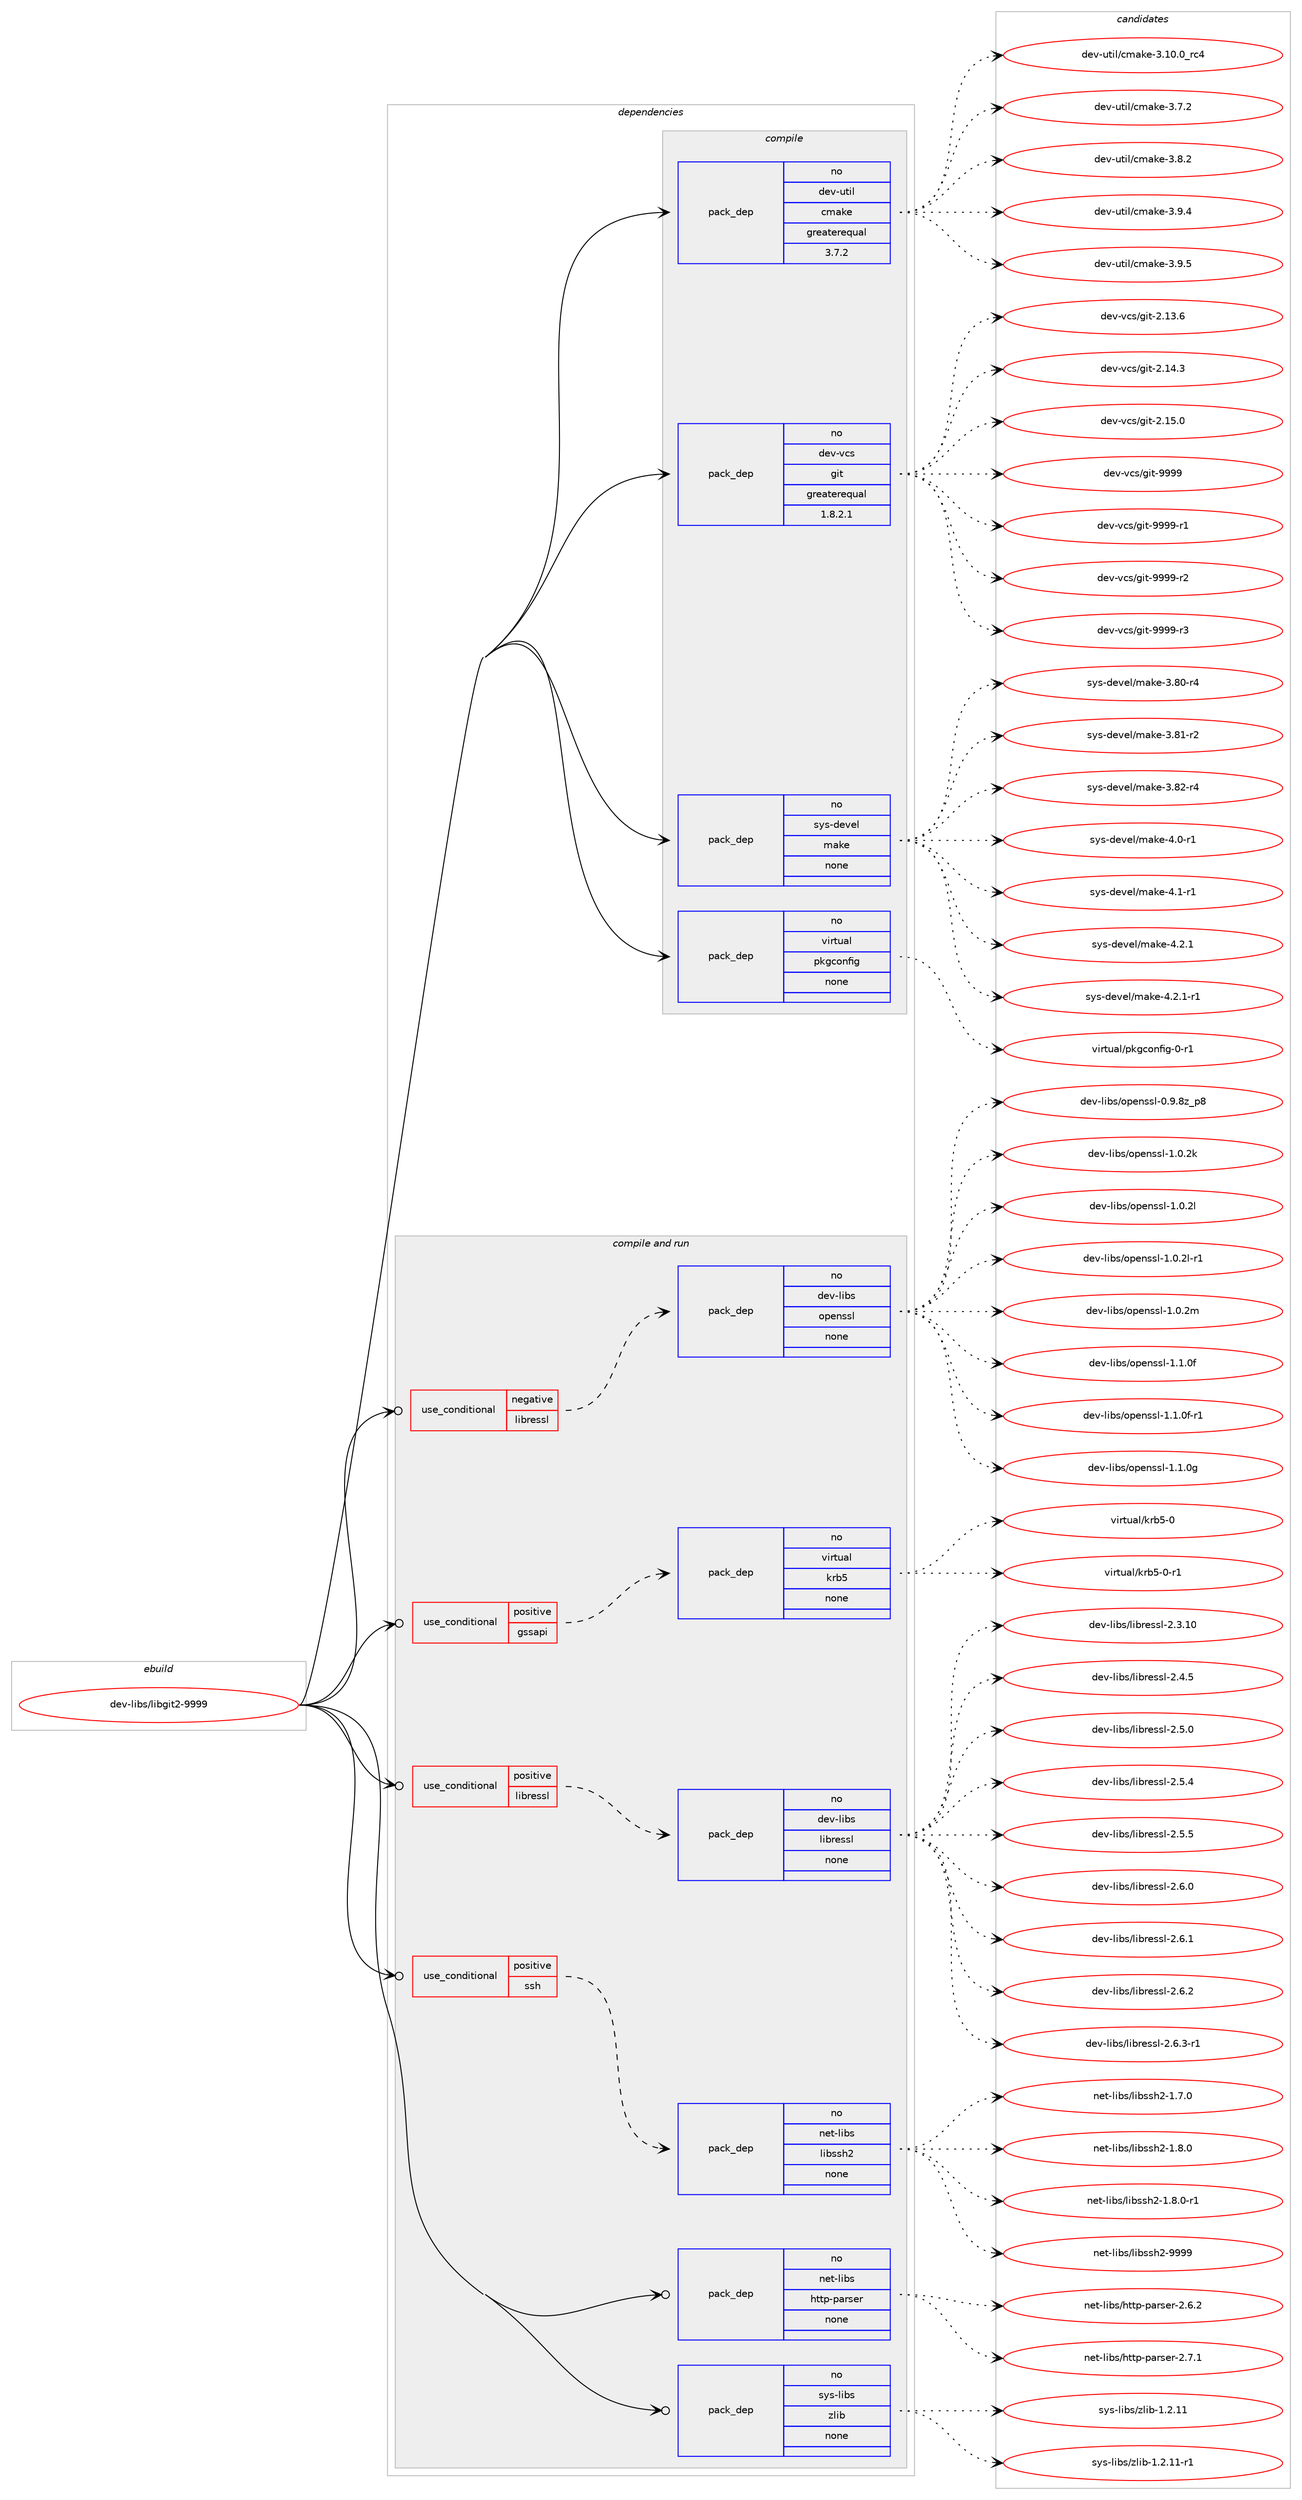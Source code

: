 digraph prolog {

# *************
# Graph options
# *************

newrank=true;
concentrate=true;
compound=true;
graph [rankdir=LR,fontname=Helvetica,fontsize=10,ranksep=1.5];#, ranksep=2.5, nodesep=0.2];
edge  [arrowhead=vee];
node  [fontname=Helvetica,fontsize=10];

# **********
# The ebuild
# **********

subgraph cluster_leftcol {
color=gray;
rank=same;
label=<<i>ebuild</i>>;
id [label="dev-libs/libgit2-9999", color=red, width=4, href="../dev-libs/libgit2-9999.svg"];
}

# ****************
# The dependencies
# ****************

subgraph cluster_midcol {
color=gray;
label=<<i>dependencies</i>>;
subgraph cluster_compile {
fillcolor="#eeeeee";
style=filled;
label=<<i>compile</i>>;
subgraph pack86866 {
dependency115146 [label=<<TABLE BORDER="0" CELLBORDER="1" CELLSPACING="0" CELLPADDING="4" WIDTH="220"><TR><TD ROWSPAN="6" CELLPADDING="30">pack_dep</TD></TR><TR><TD WIDTH="110">no</TD></TR><TR><TD>dev-util</TD></TR><TR><TD>cmake</TD></TR><TR><TD>greaterequal</TD></TR><TR><TD>3.7.2</TD></TR></TABLE>>, shape=none, color=blue];
}
id:e -> dependency115146:w [weight=20,style="solid",arrowhead="vee"];
subgraph pack86867 {
dependency115147 [label=<<TABLE BORDER="0" CELLBORDER="1" CELLSPACING="0" CELLPADDING="4" WIDTH="220"><TR><TD ROWSPAN="6" CELLPADDING="30">pack_dep</TD></TR><TR><TD WIDTH="110">no</TD></TR><TR><TD>dev-vcs</TD></TR><TR><TD>git</TD></TR><TR><TD>greaterequal</TD></TR><TR><TD>1.8.2.1</TD></TR></TABLE>>, shape=none, color=blue];
}
id:e -> dependency115147:w [weight=20,style="solid",arrowhead="vee"];
subgraph pack86868 {
dependency115148 [label=<<TABLE BORDER="0" CELLBORDER="1" CELLSPACING="0" CELLPADDING="4" WIDTH="220"><TR><TD ROWSPAN="6" CELLPADDING="30">pack_dep</TD></TR><TR><TD WIDTH="110">no</TD></TR><TR><TD>sys-devel</TD></TR><TR><TD>make</TD></TR><TR><TD>none</TD></TR><TR><TD></TD></TR></TABLE>>, shape=none, color=blue];
}
id:e -> dependency115148:w [weight=20,style="solid",arrowhead="vee"];
subgraph pack86869 {
dependency115149 [label=<<TABLE BORDER="0" CELLBORDER="1" CELLSPACING="0" CELLPADDING="4" WIDTH="220"><TR><TD ROWSPAN="6" CELLPADDING="30">pack_dep</TD></TR><TR><TD WIDTH="110">no</TD></TR><TR><TD>virtual</TD></TR><TR><TD>pkgconfig</TD></TR><TR><TD>none</TD></TR><TR><TD></TD></TR></TABLE>>, shape=none, color=blue];
}
id:e -> dependency115149:w [weight=20,style="solid",arrowhead="vee"];
}
subgraph cluster_compileandrun {
fillcolor="#eeeeee";
style=filled;
label=<<i>compile and run</i>>;
subgraph cond24882 {
dependency115150 [label=<<TABLE BORDER="0" CELLBORDER="1" CELLSPACING="0" CELLPADDING="4"><TR><TD ROWSPAN="3" CELLPADDING="10">use_conditional</TD></TR><TR><TD>negative</TD></TR><TR><TD>libressl</TD></TR></TABLE>>, shape=none, color=red];
subgraph pack86870 {
dependency115151 [label=<<TABLE BORDER="0" CELLBORDER="1" CELLSPACING="0" CELLPADDING="4" WIDTH="220"><TR><TD ROWSPAN="6" CELLPADDING="30">pack_dep</TD></TR><TR><TD WIDTH="110">no</TD></TR><TR><TD>dev-libs</TD></TR><TR><TD>openssl</TD></TR><TR><TD>none</TD></TR><TR><TD></TD></TR></TABLE>>, shape=none, color=blue];
}
dependency115150:e -> dependency115151:w [weight=20,style="dashed",arrowhead="vee"];
}
id:e -> dependency115150:w [weight=20,style="solid",arrowhead="odotvee"];
subgraph cond24883 {
dependency115152 [label=<<TABLE BORDER="0" CELLBORDER="1" CELLSPACING="0" CELLPADDING="4"><TR><TD ROWSPAN="3" CELLPADDING="10">use_conditional</TD></TR><TR><TD>positive</TD></TR><TR><TD>gssapi</TD></TR></TABLE>>, shape=none, color=red];
subgraph pack86871 {
dependency115153 [label=<<TABLE BORDER="0" CELLBORDER="1" CELLSPACING="0" CELLPADDING="4" WIDTH="220"><TR><TD ROWSPAN="6" CELLPADDING="30">pack_dep</TD></TR><TR><TD WIDTH="110">no</TD></TR><TR><TD>virtual</TD></TR><TR><TD>krb5</TD></TR><TR><TD>none</TD></TR><TR><TD></TD></TR></TABLE>>, shape=none, color=blue];
}
dependency115152:e -> dependency115153:w [weight=20,style="dashed",arrowhead="vee"];
}
id:e -> dependency115152:w [weight=20,style="solid",arrowhead="odotvee"];
subgraph cond24884 {
dependency115154 [label=<<TABLE BORDER="0" CELLBORDER="1" CELLSPACING="0" CELLPADDING="4"><TR><TD ROWSPAN="3" CELLPADDING="10">use_conditional</TD></TR><TR><TD>positive</TD></TR><TR><TD>libressl</TD></TR></TABLE>>, shape=none, color=red];
subgraph pack86872 {
dependency115155 [label=<<TABLE BORDER="0" CELLBORDER="1" CELLSPACING="0" CELLPADDING="4" WIDTH="220"><TR><TD ROWSPAN="6" CELLPADDING="30">pack_dep</TD></TR><TR><TD WIDTH="110">no</TD></TR><TR><TD>dev-libs</TD></TR><TR><TD>libressl</TD></TR><TR><TD>none</TD></TR><TR><TD></TD></TR></TABLE>>, shape=none, color=blue];
}
dependency115154:e -> dependency115155:w [weight=20,style="dashed",arrowhead="vee"];
}
id:e -> dependency115154:w [weight=20,style="solid",arrowhead="odotvee"];
subgraph cond24885 {
dependency115156 [label=<<TABLE BORDER="0" CELLBORDER="1" CELLSPACING="0" CELLPADDING="4"><TR><TD ROWSPAN="3" CELLPADDING="10">use_conditional</TD></TR><TR><TD>positive</TD></TR><TR><TD>ssh</TD></TR></TABLE>>, shape=none, color=red];
subgraph pack86873 {
dependency115157 [label=<<TABLE BORDER="0" CELLBORDER="1" CELLSPACING="0" CELLPADDING="4" WIDTH="220"><TR><TD ROWSPAN="6" CELLPADDING="30">pack_dep</TD></TR><TR><TD WIDTH="110">no</TD></TR><TR><TD>net-libs</TD></TR><TR><TD>libssh2</TD></TR><TR><TD>none</TD></TR><TR><TD></TD></TR></TABLE>>, shape=none, color=blue];
}
dependency115156:e -> dependency115157:w [weight=20,style="dashed",arrowhead="vee"];
}
id:e -> dependency115156:w [weight=20,style="solid",arrowhead="odotvee"];
subgraph pack86874 {
dependency115158 [label=<<TABLE BORDER="0" CELLBORDER="1" CELLSPACING="0" CELLPADDING="4" WIDTH="220"><TR><TD ROWSPAN="6" CELLPADDING="30">pack_dep</TD></TR><TR><TD WIDTH="110">no</TD></TR><TR><TD>net-libs</TD></TR><TR><TD>http-parser</TD></TR><TR><TD>none</TD></TR><TR><TD></TD></TR></TABLE>>, shape=none, color=blue];
}
id:e -> dependency115158:w [weight=20,style="solid",arrowhead="odotvee"];
subgraph pack86875 {
dependency115159 [label=<<TABLE BORDER="0" CELLBORDER="1" CELLSPACING="0" CELLPADDING="4" WIDTH="220"><TR><TD ROWSPAN="6" CELLPADDING="30">pack_dep</TD></TR><TR><TD WIDTH="110">no</TD></TR><TR><TD>sys-libs</TD></TR><TR><TD>zlib</TD></TR><TR><TD>none</TD></TR><TR><TD></TD></TR></TABLE>>, shape=none, color=blue];
}
id:e -> dependency115159:w [weight=20,style="solid",arrowhead="odotvee"];
}
subgraph cluster_run {
fillcolor="#eeeeee";
style=filled;
label=<<i>run</i>>;
}
}

# **************
# The candidates
# **************

subgraph cluster_choices {
rank=same;
color=gray;
label=<<i>candidates</i>>;

subgraph choice86866 {
color=black;
nodesep=1;
choice1001011184511711610510847991099710710145514649484648951149952 [label="dev-util/cmake-3.10.0_rc4", color=red, width=4,href="../dev-util/cmake-3.10.0_rc4.svg"];
choice10010111845117116105108479910997107101455146554650 [label="dev-util/cmake-3.7.2", color=red, width=4,href="../dev-util/cmake-3.7.2.svg"];
choice10010111845117116105108479910997107101455146564650 [label="dev-util/cmake-3.8.2", color=red, width=4,href="../dev-util/cmake-3.8.2.svg"];
choice10010111845117116105108479910997107101455146574652 [label="dev-util/cmake-3.9.4", color=red, width=4,href="../dev-util/cmake-3.9.4.svg"];
choice10010111845117116105108479910997107101455146574653 [label="dev-util/cmake-3.9.5", color=red, width=4,href="../dev-util/cmake-3.9.5.svg"];
dependency115146:e -> choice1001011184511711610510847991099710710145514649484648951149952:w [style=dotted,weight="100"];
dependency115146:e -> choice10010111845117116105108479910997107101455146554650:w [style=dotted,weight="100"];
dependency115146:e -> choice10010111845117116105108479910997107101455146564650:w [style=dotted,weight="100"];
dependency115146:e -> choice10010111845117116105108479910997107101455146574652:w [style=dotted,weight="100"];
dependency115146:e -> choice10010111845117116105108479910997107101455146574653:w [style=dotted,weight="100"];
}
subgraph choice86867 {
color=black;
nodesep=1;
choice10010111845118991154710310511645504649514654 [label="dev-vcs/git-2.13.6", color=red, width=4,href="../dev-vcs/git-2.13.6.svg"];
choice10010111845118991154710310511645504649524651 [label="dev-vcs/git-2.14.3", color=red, width=4,href="../dev-vcs/git-2.14.3.svg"];
choice10010111845118991154710310511645504649534648 [label="dev-vcs/git-2.15.0", color=red, width=4,href="../dev-vcs/git-2.15.0.svg"];
choice1001011184511899115471031051164557575757 [label="dev-vcs/git-9999", color=red, width=4,href="../dev-vcs/git-9999.svg"];
choice10010111845118991154710310511645575757574511449 [label="dev-vcs/git-9999-r1", color=red, width=4,href="../dev-vcs/git-9999-r1.svg"];
choice10010111845118991154710310511645575757574511450 [label="dev-vcs/git-9999-r2", color=red, width=4,href="../dev-vcs/git-9999-r2.svg"];
choice10010111845118991154710310511645575757574511451 [label="dev-vcs/git-9999-r3", color=red, width=4,href="../dev-vcs/git-9999-r3.svg"];
dependency115147:e -> choice10010111845118991154710310511645504649514654:w [style=dotted,weight="100"];
dependency115147:e -> choice10010111845118991154710310511645504649524651:w [style=dotted,weight="100"];
dependency115147:e -> choice10010111845118991154710310511645504649534648:w [style=dotted,weight="100"];
dependency115147:e -> choice1001011184511899115471031051164557575757:w [style=dotted,weight="100"];
dependency115147:e -> choice10010111845118991154710310511645575757574511449:w [style=dotted,weight="100"];
dependency115147:e -> choice10010111845118991154710310511645575757574511450:w [style=dotted,weight="100"];
dependency115147:e -> choice10010111845118991154710310511645575757574511451:w [style=dotted,weight="100"];
}
subgraph choice86868 {
color=black;
nodesep=1;
choice11512111545100101118101108471099710710145514656484511452 [label="sys-devel/make-3.80-r4", color=red, width=4,href="../sys-devel/make-3.80-r4.svg"];
choice11512111545100101118101108471099710710145514656494511450 [label="sys-devel/make-3.81-r2", color=red, width=4,href="../sys-devel/make-3.81-r2.svg"];
choice11512111545100101118101108471099710710145514656504511452 [label="sys-devel/make-3.82-r4", color=red, width=4,href="../sys-devel/make-3.82-r4.svg"];
choice115121115451001011181011084710997107101455246484511449 [label="sys-devel/make-4.0-r1", color=red, width=4,href="../sys-devel/make-4.0-r1.svg"];
choice115121115451001011181011084710997107101455246494511449 [label="sys-devel/make-4.1-r1", color=red, width=4,href="../sys-devel/make-4.1-r1.svg"];
choice115121115451001011181011084710997107101455246504649 [label="sys-devel/make-4.2.1", color=red, width=4,href="../sys-devel/make-4.2.1.svg"];
choice1151211154510010111810110847109971071014552465046494511449 [label="sys-devel/make-4.2.1-r1", color=red, width=4,href="../sys-devel/make-4.2.1-r1.svg"];
dependency115148:e -> choice11512111545100101118101108471099710710145514656484511452:w [style=dotted,weight="100"];
dependency115148:e -> choice11512111545100101118101108471099710710145514656494511450:w [style=dotted,weight="100"];
dependency115148:e -> choice11512111545100101118101108471099710710145514656504511452:w [style=dotted,weight="100"];
dependency115148:e -> choice115121115451001011181011084710997107101455246484511449:w [style=dotted,weight="100"];
dependency115148:e -> choice115121115451001011181011084710997107101455246494511449:w [style=dotted,weight="100"];
dependency115148:e -> choice115121115451001011181011084710997107101455246504649:w [style=dotted,weight="100"];
dependency115148:e -> choice1151211154510010111810110847109971071014552465046494511449:w [style=dotted,weight="100"];
}
subgraph choice86869 {
color=black;
nodesep=1;
choice11810511411611797108471121071039911111010210510345484511449 [label="virtual/pkgconfig-0-r1", color=red, width=4,href="../virtual/pkgconfig-0-r1.svg"];
dependency115149:e -> choice11810511411611797108471121071039911111010210510345484511449:w [style=dotted,weight="100"];
}
subgraph choice86870 {
color=black;
nodesep=1;
choice1001011184510810598115471111121011101151151084548465746561229511256 [label="dev-libs/openssl-0.9.8z_p8", color=red, width=4,href="../dev-libs/openssl-0.9.8z_p8.svg"];
choice100101118451081059811547111112101110115115108454946484650107 [label="dev-libs/openssl-1.0.2k", color=red, width=4,href="../dev-libs/openssl-1.0.2k.svg"];
choice100101118451081059811547111112101110115115108454946484650108 [label="dev-libs/openssl-1.0.2l", color=red, width=4,href="../dev-libs/openssl-1.0.2l.svg"];
choice1001011184510810598115471111121011101151151084549464846501084511449 [label="dev-libs/openssl-1.0.2l-r1", color=red, width=4,href="../dev-libs/openssl-1.0.2l-r1.svg"];
choice100101118451081059811547111112101110115115108454946484650109 [label="dev-libs/openssl-1.0.2m", color=red, width=4,href="../dev-libs/openssl-1.0.2m.svg"];
choice100101118451081059811547111112101110115115108454946494648102 [label="dev-libs/openssl-1.1.0f", color=red, width=4,href="../dev-libs/openssl-1.1.0f.svg"];
choice1001011184510810598115471111121011101151151084549464946481024511449 [label="dev-libs/openssl-1.1.0f-r1", color=red, width=4,href="../dev-libs/openssl-1.1.0f-r1.svg"];
choice100101118451081059811547111112101110115115108454946494648103 [label="dev-libs/openssl-1.1.0g", color=red, width=4,href="../dev-libs/openssl-1.1.0g.svg"];
dependency115151:e -> choice1001011184510810598115471111121011101151151084548465746561229511256:w [style=dotted,weight="100"];
dependency115151:e -> choice100101118451081059811547111112101110115115108454946484650107:w [style=dotted,weight="100"];
dependency115151:e -> choice100101118451081059811547111112101110115115108454946484650108:w [style=dotted,weight="100"];
dependency115151:e -> choice1001011184510810598115471111121011101151151084549464846501084511449:w [style=dotted,weight="100"];
dependency115151:e -> choice100101118451081059811547111112101110115115108454946484650109:w [style=dotted,weight="100"];
dependency115151:e -> choice100101118451081059811547111112101110115115108454946494648102:w [style=dotted,weight="100"];
dependency115151:e -> choice1001011184510810598115471111121011101151151084549464946481024511449:w [style=dotted,weight="100"];
dependency115151:e -> choice100101118451081059811547111112101110115115108454946494648103:w [style=dotted,weight="100"];
}
subgraph choice86871 {
color=black;
nodesep=1;
choice118105114116117971084710711498534548 [label="virtual/krb5-0", color=red, width=4,href="../virtual/krb5-0.svg"];
choice1181051141161179710847107114985345484511449 [label="virtual/krb5-0-r1", color=red, width=4,href="../virtual/krb5-0-r1.svg"];
dependency115153:e -> choice118105114116117971084710711498534548:w [style=dotted,weight="100"];
dependency115153:e -> choice1181051141161179710847107114985345484511449:w [style=dotted,weight="100"];
}
subgraph choice86872 {
color=black;
nodesep=1;
choice1001011184510810598115471081059811410111511510845504651464948 [label="dev-libs/libressl-2.3.10", color=red, width=4,href="../dev-libs/libressl-2.3.10.svg"];
choice10010111845108105981154710810598114101115115108455046524653 [label="dev-libs/libressl-2.4.5", color=red, width=4,href="../dev-libs/libressl-2.4.5.svg"];
choice10010111845108105981154710810598114101115115108455046534648 [label="dev-libs/libressl-2.5.0", color=red, width=4,href="../dev-libs/libressl-2.5.0.svg"];
choice10010111845108105981154710810598114101115115108455046534652 [label="dev-libs/libressl-2.5.4", color=red, width=4,href="../dev-libs/libressl-2.5.4.svg"];
choice10010111845108105981154710810598114101115115108455046534653 [label="dev-libs/libressl-2.5.5", color=red, width=4,href="../dev-libs/libressl-2.5.5.svg"];
choice10010111845108105981154710810598114101115115108455046544648 [label="dev-libs/libressl-2.6.0", color=red, width=4,href="../dev-libs/libressl-2.6.0.svg"];
choice10010111845108105981154710810598114101115115108455046544649 [label="dev-libs/libressl-2.6.1", color=red, width=4,href="../dev-libs/libressl-2.6.1.svg"];
choice10010111845108105981154710810598114101115115108455046544650 [label="dev-libs/libressl-2.6.2", color=red, width=4,href="../dev-libs/libressl-2.6.2.svg"];
choice100101118451081059811547108105981141011151151084550465446514511449 [label="dev-libs/libressl-2.6.3-r1", color=red, width=4,href="../dev-libs/libressl-2.6.3-r1.svg"];
dependency115155:e -> choice1001011184510810598115471081059811410111511510845504651464948:w [style=dotted,weight="100"];
dependency115155:e -> choice10010111845108105981154710810598114101115115108455046524653:w [style=dotted,weight="100"];
dependency115155:e -> choice10010111845108105981154710810598114101115115108455046534648:w [style=dotted,weight="100"];
dependency115155:e -> choice10010111845108105981154710810598114101115115108455046534652:w [style=dotted,weight="100"];
dependency115155:e -> choice10010111845108105981154710810598114101115115108455046534653:w [style=dotted,weight="100"];
dependency115155:e -> choice10010111845108105981154710810598114101115115108455046544648:w [style=dotted,weight="100"];
dependency115155:e -> choice10010111845108105981154710810598114101115115108455046544649:w [style=dotted,weight="100"];
dependency115155:e -> choice10010111845108105981154710810598114101115115108455046544650:w [style=dotted,weight="100"];
dependency115155:e -> choice100101118451081059811547108105981141011151151084550465446514511449:w [style=dotted,weight="100"];
}
subgraph choice86873 {
color=black;
nodesep=1;
choice1101011164510810598115471081059811511510450454946554648 [label="net-libs/libssh2-1.7.0", color=red, width=4,href="../net-libs/libssh2-1.7.0.svg"];
choice1101011164510810598115471081059811511510450454946564648 [label="net-libs/libssh2-1.8.0", color=red, width=4,href="../net-libs/libssh2-1.8.0.svg"];
choice11010111645108105981154710810598115115104504549465646484511449 [label="net-libs/libssh2-1.8.0-r1", color=red, width=4,href="../net-libs/libssh2-1.8.0-r1.svg"];
choice11010111645108105981154710810598115115104504557575757 [label="net-libs/libssh2-9999", color=red, width=4,href="../net-libs/libssh2-9999.svg"];
dependency115157:e -> choice1101011164510810598115471081059811511510450454946554648:w [style=dotted,weight="100"];
dependency115157:e -> choice1101011164510810598115471081059811511510450454946564648:w [style=dotted,weight="100"];
dependency115157:e -> choice11010111645108105981154710810598115115104504549465646484511449:w [style=dotted,weight="100"];
dependency115157:e -> choice11010111645108105981154710810598115115104504557575757:w [style=dotted,weight="100"];
}
subgraph choice86874 {
color=black;
nodesep=1;
choice1101011164510810598115471041161161124511297114115101114455046544650 [label="net-libs/http-parser-2.6.2", color=red, width=4,href="../net-libs/http-parser-2.6.2.svg"];
choice1101011164510810598115471041161161124511297114115101114455046554649 [label="net-libs/http-parser-2.7.1", color=red, width=4,href="../net-libs/http-parser-2.7.1.svg"];
dependency115158:e -> choice1101011164510810598115471041161161124511297114115101114455046544650:w [style=dotted,weight="100"];
dependency115158:e -> choice1101011164510810598115471041161161124511297114115101114455046554649:w [style=dotted,weight="100"];
}
subgraph choice86875 {
color=black;
nodesep=1;
choice1151211154510810598115471221081059845494650464949 [label="sys-libs/zlib-1.2.11", color=red, width=4,href="../sys-libs/zlib-1.2.11.svg"];
choice11512111545108105981154712210810598454946504649494511449 [label="sys-libs/zlib-1.2.11-r1", color=red, width=4,href="../sys-libs/zlib-1.2.11-r1.svg"];
dependency115159:e -> choice1151211154510810598115471221081059845494650464949:w [style=dotted,weight="100"];
dependency115159:e -> choice11512111545108105981154712210810598454946504649494511449:w [style=dotted,weight="100"];
}
}

}
